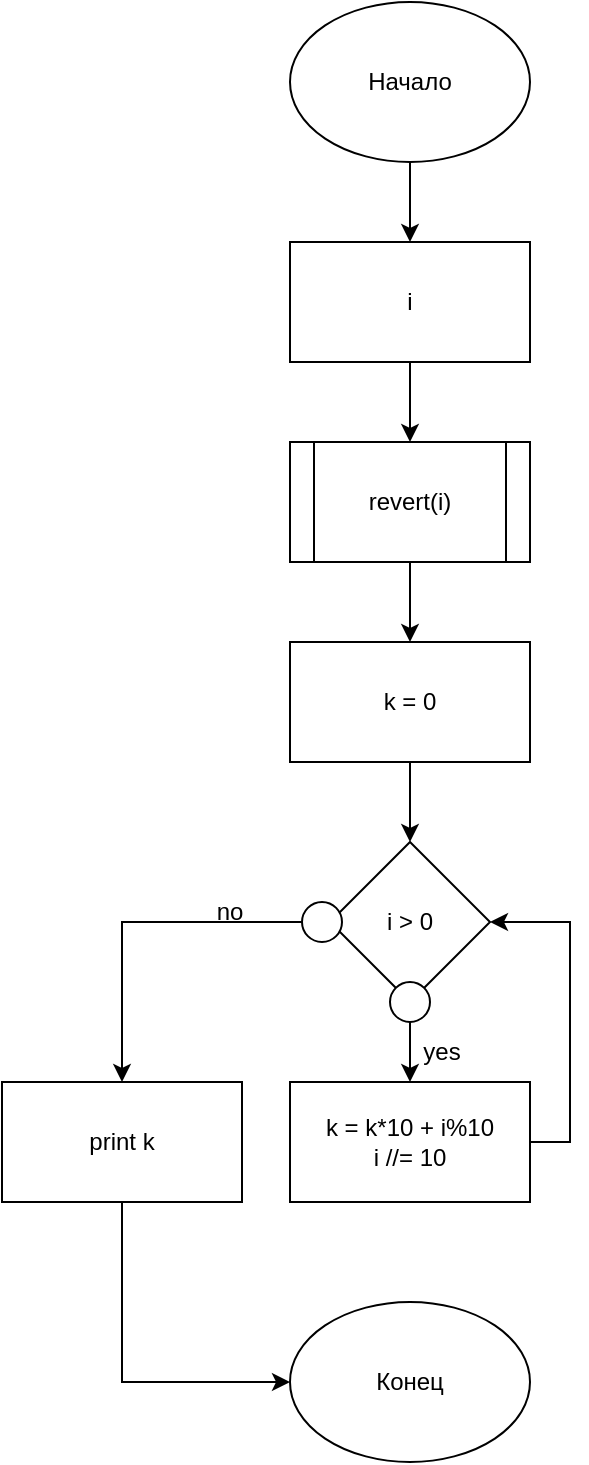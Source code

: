 <mxfile version="17.4.6" type="device"><diagram id="dEM9Luw31UY1A1c-Q-MX" name="Page-1"><mxGraphModel dx="1422" dy="762" grid="1" gridSize="10" guides="1" tooltips="1" connect="1" arrows="1" fold="1" page="1" pageScale="1" pageWidth="827" pageHeight="1169" math="0" shadow="0"><root><mxCell id="0"/><mxCell id="1" parent="0"/><mxCell id="c9j4EuvO1lO7km4hPS9p-3" value="" style="edgeStyle=orthogonalEdgeStyle;rounded=0;orthogonalLoop=1;jettySize=auto;html=1;" edge="1" parent="1" source="c9j4EuvO1lO7km4hPS9p-1" target="c9j4EuvO1lO7km4hPS9p-2"><mxGeometry relative="1" as="geometry"/></mxCell><mxCell id="c9j4EuvO1lO7km4hPS9p-1" value="Начало" style="ellipse;whiteSpace=wrap;html=1;" vertex="1" parent="1"><mxGeometry x="354" width="120" height="80" as="geometry"/></mxCell><mxCell id="c9j4EuvO1lO7km4hPS9p-5" value="" style="edgeStyle=orthogonalEdgeStyle;rounded=0;orthogonalLoop=1;jettySize=auto;html=1;" edge="1" parent="1" source="c9j4EuvO1lO7km4hPS9p-2" target="c9j4EuvO1lO7km4hPS9p-4"><mxGeometry relative="1" as="geometry"/></mxCell><mxCell id="c9j4EuvO1lO7km4hPS9p-2" value="i" style="rounded=0;whiteSpace=wrap;html=1;" vertex="1" parent="1"><mxGeometry x="354" y="120" width="120" height="60" as="geometry"/></mxCell><mxCell id="c9j4EuvO1lO7km4hPS9p-7" value="" style="edgeStyle=orthogonalEdgeStyle;rounded=0;orthogonalLoop=1;jettySize=auto;html=1;" edge="1" parent="1" source="c9j4EuvO1lO7km4hPS9p-4" target="c9j4EuvO1lO7km4hPS9p-6"><mxGeometry relative="1" as="geometry"/></mxCell><mxCell id="c9j4EuvO1lO7km4hPS9p-4" value="revert(i)" style="shape=process;whiteSpace=wrap;html=1;backgroundOutline=1;" vertex="1" parent="1"><mxGeometry x="354" y="220" width="120" height="60" as="geometry"/></mxCell><mxCell id="c9j4EuvO1lO7km4hPS9p-9" value="" style="edgeStyle=orthogonalEdgeStyle;rounded=0;orthogonalLoop=1;jettySize=auto;html=1;" edge="1" parent="1" source="c9j4EuvO1lO7km4hPS9p-6" target="c9j4EuvO1lO7km4hPS9p-8"><mxGeometry relative="1" as="geometry"/></mxCell><mxCell id="c9j4EuvO1lO7km4hPS9p-6" value="k = 0" style="rounded=0;whiteSpace=wrap;html=1;" vertex="1" parent="1"><mxGeometry x="354" y="320" width="120" height="60" as="geometry"/></mxCell><mxCell id="c9j4EuvO1lO7km4hPS9p-8" value="i &amp;gt; 0" style="rhombus;whiteSpace=wrap;html=1;" vertex="1" parent="1"><mxGeometry x="374" y="420" width="80" height="80" as="geometry"/></mxCell><mxCell id="c9j4EuvO1lO7km4hPS9p-17" style="edgeStyle=orthogonalEdgeStyle;rounded=0;orthogonalLoop=1;jettySize=auto;html=1;entryX=0.5;entryY=0;entryDx=0;entryDy=0;" edge="1" parent="1" source="c9j4EuvO1lO7km4hPS9p-10" target="c9j4EuvO1lO7km4hPS9p-16"><mxGeometry relative="1" as="geometry"/></mxCell><mxCell id="c9j4EuvO1lO7km4hPS9p-10" value="" style="ellipse;whiteSpace=wrap;html=1;aspect=fixed;" vertex="1" parent="1"><mxGeometry x="360" y="450" width="20" height="20" as="geometry"/></mxCell><mxCell id="c9j4EuvO1lO7km4hPS9p-13" value="" style="edgeStyle=orthogonalEdgeStyle;rounded=0;orthogonalLoop=1;jettySize=auto;html=1;" edge="1" parent="1" source="c9j4EuvO1lO7km4hPS9p-11" target="c9j4EuvO1lO7km4hPS9p-12"><mxGeometry relative="1" as="geometry"/></mxCell><mxCell id="c9j4EuvO1lO7km4hPS9p-11" value="" style="ellipse;whiteSpace=wrap;html=1;aspect=fixed;" vertex="1" parent="1"><mxGeometry x="404" y="490" width="20" height="20" as="geometry"/></mxCell><mxCell id="c9j4EuvO1lO7km4hPS9p-15" style="edgeStyle=orthogonalEdgeStyle;rounded=0;orthogonalLoop=1;jettySize=auto;html=1;entryX=1;entryY=0.5;entryDx=0;entryDy=0;exitX=1;exitY=0.5;exitDx=0;exitDy=0;" edge="1" parent="1" source="c9j4EuvO1lO7km4hPS9p-12" target="c9j4EuvO1lO7km4hPS9p-8"><mxGeometry relative="1" as="geometry"/></mxCell><mxCell id="c9j4EuvO1lO7km4hPS9p-12" value="k = k*10 + i%10&lt;br&gt;i //= 10" style="rounded=0;whiteSpace=wrap;html=1;" vertex="1" parent="1"><mxGeometry x="354" y="540" width="120" height="60" as="geometry"/></mxCell><mxCell id="c9j4EuvO1lO7km4hPS9p-14" value="yes" style="text;html=1;strokeColor=none;fillColor=none;align=center;verticalAlign=middle;whiteSpace=wrap;rounded=0;" vertex="1" parent="1"><mxGeometry x="400" y="510" width="60" height="30" as="geometry"/></mxCell><mxCell id="c9j4EuvO1lO7km4hPS9p-19" style="edgeStyle=orthogonalEdgeStyle;rounded=0;orthogonalLoop=1;jettySize=auto;html=1;entryX=0;entryY=0.5;entryDx=0;entryDy=0;exitX=0.5;exitY=1;exitDx=0;exitDy=0;" edge="1" parent="1" source="c9j4EuvO1lO7km4hPS9p-16" target="c9j4EuvO1lO7km4hPS9p-18"><mxGeometry relative="1" as="geometry"/></mxCell><mxCell id="c9j4EuvO1lO7km4hPS9p-16" value="print k" style="rounded=0;whiteSpace=wrap;html=1;" vertex="1" parent="1"><mxGeometry x="210" y="540" width="120" height="60" as="geometry"/></mxCell><mxCell id="c9j4EuvO1lO7km4hPS9p-18" value="Конец" style="ellipse;whiteSpace=wrap;html=1;" vertex="1" parent="1"><mxGeometry x="354" y="650" width="120" height="80" as="geometry"/></mxCell><mxCell id="c9j4EuvO1lO7km4hPS9p-20" value="no" style="text;html=1;strokeColor=none;fillColor=none;align=center;verticalAlign=middle;whiteSpace=wrap;rounded=0;" vertex="1" parent="1"><mxGeometry x="294" y="440" width="60" height="30" as="geometry"/></mxCell></root></mxGraphModel></diagram></mxfile>